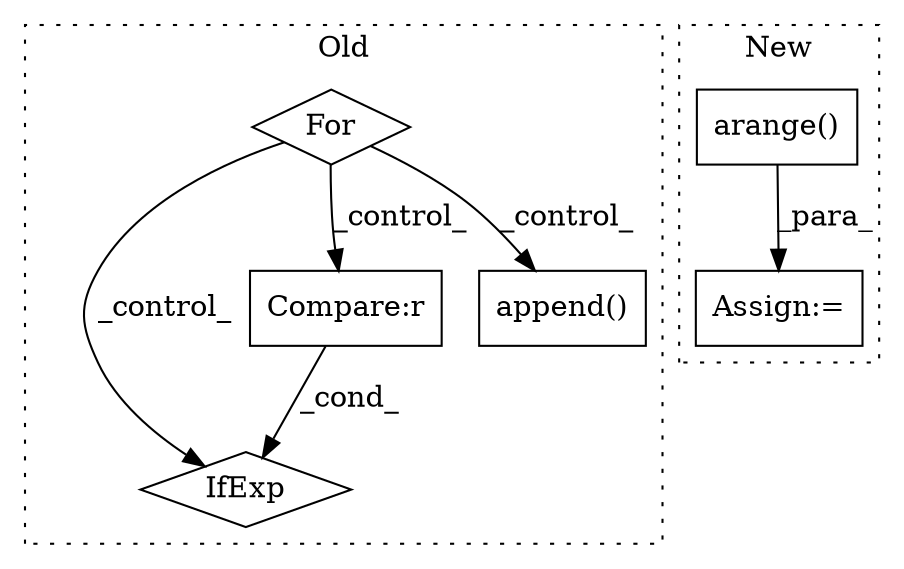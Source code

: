 digraph G {
subgraph cluster0 {
1 [label="IfExp" a="51" s="41984,42004" l="4,6" shape="diamond"];
3 [label="Compare:r" a="40" s="41988" l="16" shape="box"];
5 [label="For" a="107" s="41835,41865" l="4,15" shape="diamond"];
6 [label="append()" a="75" s="42263,42308" l="19,1" shape="box"];
label = "Old";
style="dotted";
}
subgraph cluster1 {
2 [label="arange()" a="75" s="40827,40860" l="13,1" shape="box"];
4 [label="Assign:=" a="68" s="40824" l="3" shape="box"];
label = "New";
style="dotted";
}
2 -> 4 [label="_para_"];
3 -> 1 [label="_cond_"];
5 -> 6 [label="_control_"];
5 -> 3 [label="_control_"];
5 -> 1 [label="_control_"];
}